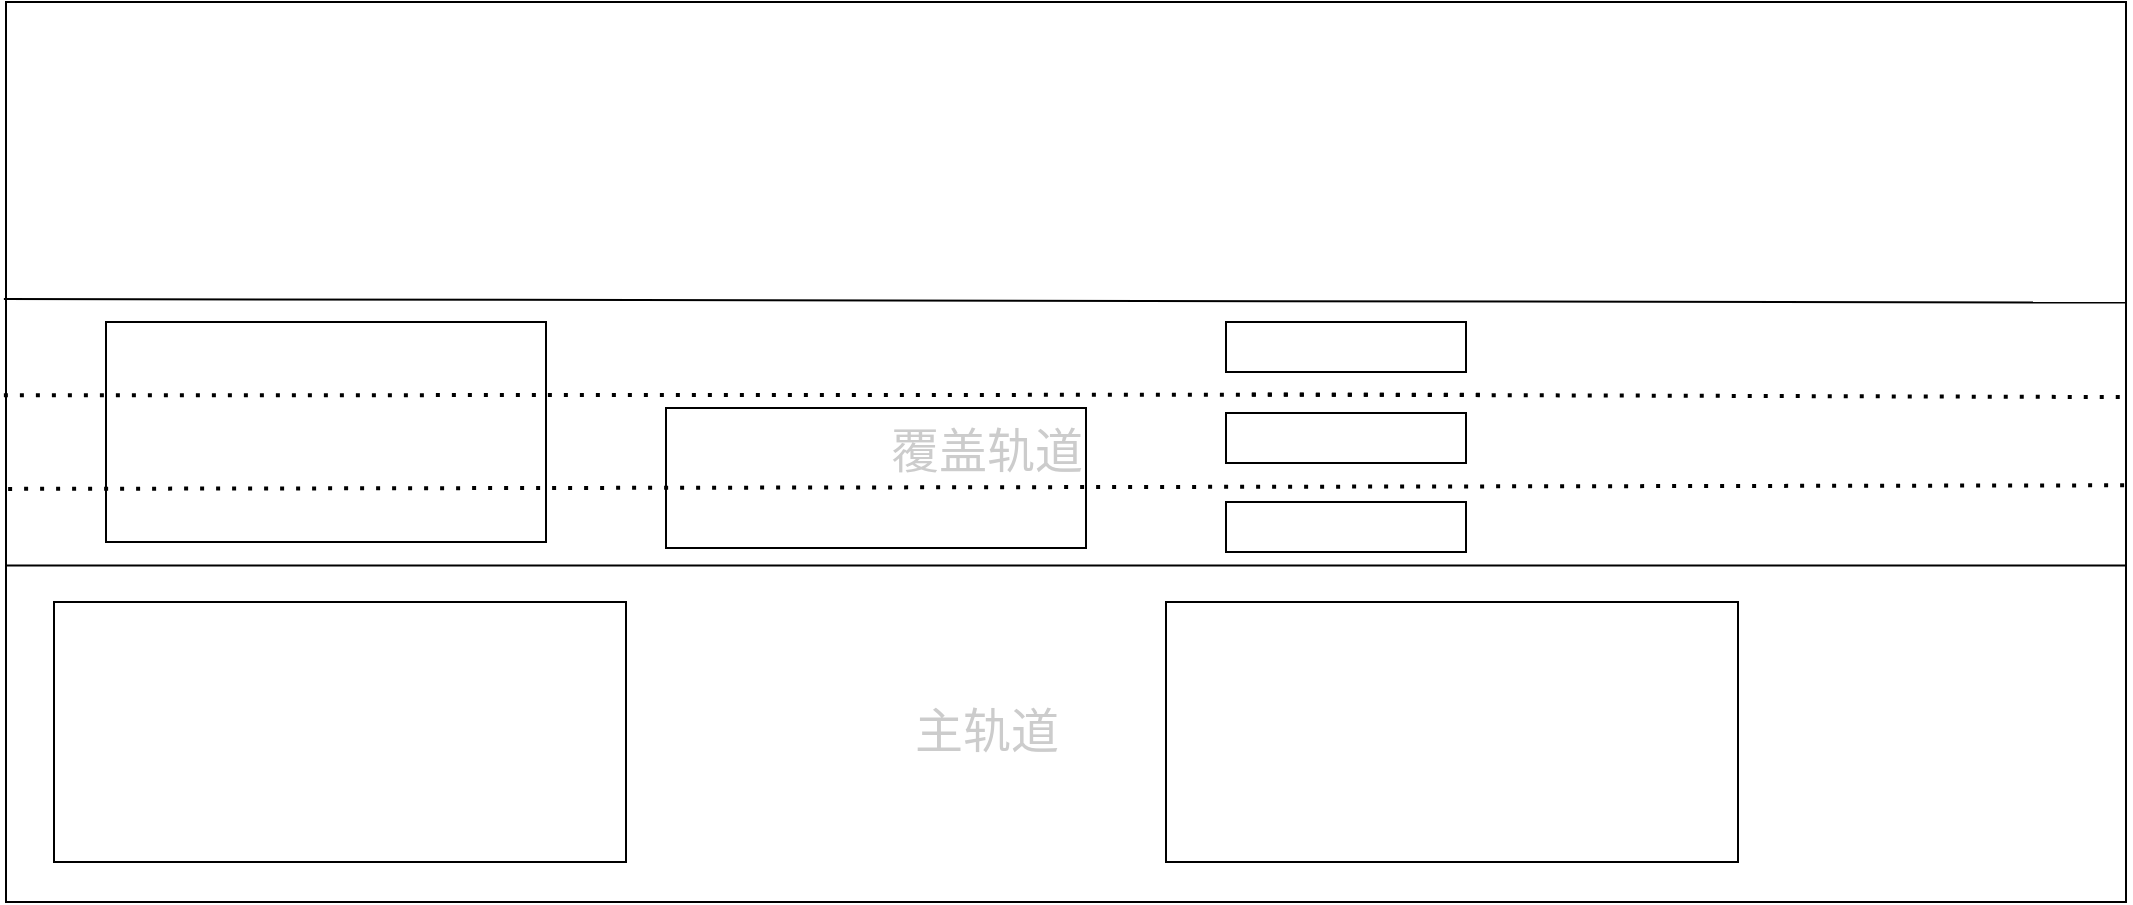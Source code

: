 <mxfile version="16.6.2" type="github">
  <diagram id="piDafpqhtRUU5qUU-vj8" name="Page-1">
    <mxGraphModel dx="1598" dy="1273" grid="1" gridSize="10" guides="1" tooltips="1" connect="1" arrows="1" fold="1" page="1" pageScale="1" pageWidth="827" pageHeight="1169" math="0" shadow="0">
      <root>
        <mxCell id="0" />
        <mxCell id="1" parent="0" />
        <mxCell id="R_6pl2Yg3VMVrVAVZdPq-2" value="" style="rounded=0;whiteSpace=wrap;html=1;" parent="1" vertex="1">
          <mxGeometry x="270" y="200" width="1060" height="450" as="geometry" />
        </mxCell>
        <mxCell id="R_6pl2Yg3VMVrVAVZdPq-7" value="" style="endArrow=none;html=1;rounded=0;exitX=0;exitY=0.626;exitDx=0;exitDy=0;exitPerimeter=0;entryX=1;entryY=0.626;entryDx=0;entryDy=0;entryPerimeter=0;" parent="1" source="R_6pl2Yg3VMVrVAVZdPq-2" target="R_6pl2Yg3VMVrVAVZdPq-2" edge="1">
          <mxGeometry width="50" height="50" relative="1" as="geometry">
            <mxPoint x="780" y="620" as="sourcePoint" />
            <mxPoint x="830" y="570" as="targetPoint" />
          </mxGeometry>
        </mxCell>
        <mxCell id="R_6pl2Yg3VMVrVAVZdPq-8" value="" style="endArrow=none;html=1;rounded=0;exitX=-0.001;exitY=0.33;exitDx=0;exitDy=0;exitPerimeter=0;entryX=1;entryY=0.334;entryDx=0;entryDy=0;entryPerimeter=0;" parent="1" source="R_6pl2Yg3VMVrVAVZdPq-2" target="R_6pl2Yg3VMVrVAVZdPq-2" edge="1">
          <mxGeometry width="50" height="50" relative="1" as="geometry">
            <mxPoint x="780" y="620" as="sourcePoint" />
            <mxPoint x="1270" y="479" as="targetPoint" />
          </mxGeometry>
        </mxCell>
        <mxCell id="R_6pl2Yg3VMVrVAVZdPq-9" value="" style="endArrow=none;dashed=1;html=1;dashPattern=1 3;strokeWidth=2;rounded=0;exitX=-0.001;exitY=0.437;exitDx=0;exitDy=0;exitPerimeter=0;entryX=1;entryY=0.439;entryDx=0;entryDy=0;entryPerimeter=0;startArrow=none;" parent="1" target="R_6pl2Yg3VMVrVAVZdPq-2" edge="1">
          <mxGeometry width="50" height="50" relative="1" as="geometry">
            <mxPoint x="892.88" y="396.22" as="sourcePoint" />
            <mxPoint x="830" y="570" as="targetPoint" />
          </mxGeometry>
        </mxCell>
        <mxCell id="R_6pl2Yg3VMVrVAVZdPq-11" value="" style="rounded=0;whiteSpace=wrap;html=1;" parent="1" vertex="1">
          <mxGeometry x="294" y="500" width="286" height="130" as="geometry" />
        </mxCell>
        <mxCell id="R_6pl2Yg3VMVrVAVZdPq-13" value="" style="rounded=0;whiteSpace=wrap;html=1;" parent="1" vertex="1">
          <mxGeometry x="850" y="500" width="286" height="130" as="geometry" />
        </mxCell>
        <mxCell id="R_6pl2Yg3VMVrVAVZdPq-14" value="" style="rounded=0;whiteSpace=wrap;html=1;" parent="1" vertex="1">
          <mxGeometry x="320" y="360" width="220" height="110" as="geometry" />
        </mxCell>
        <mxCell id="R_6pl2Yg3VMVrVAVZdPq-15" value="" style="rounded=0;whiteSpace=wrap;html=1;" parent="1" vertex="1">
          <mxGeometry x="600" y="403" width="210" height="70" as="geometry" />
        </mxCell>
        <mxCell id="R_6pl2Yg3VMVrVAVZdPq-18" value="" style="endArrow=none;dashed=1;html=1;dashPattern=1 3;strokeWidth=2;rounded=0;exitX=-0.001;exitY=0.437;exitDx=0;exitDy=0;exitPerimeter=0;entryX=1;entryY=0.439;entryDx=0;entryDy=0;entryPerimeter=0;" parent="1" source="R_6pl2Yg3VMVrVAVZdPq-2" edge="1">
          <mxGeometry width="50" height="50" relative="1" as="geometry">
            <mxPoint x="268.94" y="396.65" as="sourcePoint" />
            <mxPoint x="1013" y="396.34" as="targetPoint" />
          </mxGeometry>
        </mxCell>
        <mxCell id="R_6pl2Yg3VMVrVAVZdPq-19" value="" style="rounded=0;whiteSpace=wrap;html=1;" parent="1" vertex="1">
          <mxGeometry x="880" y="360" width="120" height="25" as="geometry" />
        </mxCell>
        <mxCell id="R_6pl2Yg3VMVrVAVZdPq-20" value="" style="rounded=0;whiteSpace=wrap;html=1;" parent="1" vertex="1">
          <mxGeometry x="880" y="405.5" width="120" height="25" as="geometry" />
        </mxCell>
        <mxCell id="R_6pl2Yg3VMVrVAVZdPq-21" value="" style="rounded=0;whiteSpace=wrap;html=1;" parent="1" vertex="1">
          <mxGeometry x="880" y="450" width="120" height="25" as="geometry" />
        </mxCell>
        <mxCell id="R_6pl2Yg3VMVrVAVZdPq-24" value="覆盖轨道" style="text;strokeColor=none;fillColor=none;html=1;fontSize=24;fontStyle=0;verticalAlign=middle;align=center;fontColor=#CCCCCC;" parent="1" vertex="1">
          <mxGeometry x="710" y="405" width="100" height="40" as="geometry" />
        </mxCell>
        <mxCell id="R_6pl2Yg3VMVrVAVZdPq-25" value="主轨道" style="text;strokeColor=none;fillColor=none;html=1;fontSize=24;fontStyle=0;verticalAlign=middle;align=center;fontColor=#CCCCCC;" parent="1" vertex="1">
          <mxGeometry x="710" y="545" width="100" height="40" as="geometry" />
        </mxCell>
        <mxCell id="R_6pl2Yg3VMVrVAVZdPq-10" value="" style="endArrow=none;dashed=1;html=1;dashPattern=1 3;strokeWidth=2;rounded=0;exitX=0.001;exitY=0.541;exitDx=0;exitDy=0;exitPerimeter=0;entryX=1;entryY=0.537;entryDx=0;entryDy=0;entryPerimeter=0;" parent="1" source="R_6pl2Yg3VMVrVAVZdPq-2" target="R_6pl2Yg3VMVrVAVZdPq-2" edge="1">
          <mxGeometry width="50" height="50" relative="1" as="geometry">
            <mxPoint x="780" y="620" as="sourcePoint" />
            <mxPoint x="830" y="570" as="targetPoint" />
          </mxGeometry>
        </mxCell>
      </root>
    </mxGraphModel>
  </diagram>
</mxfile>
